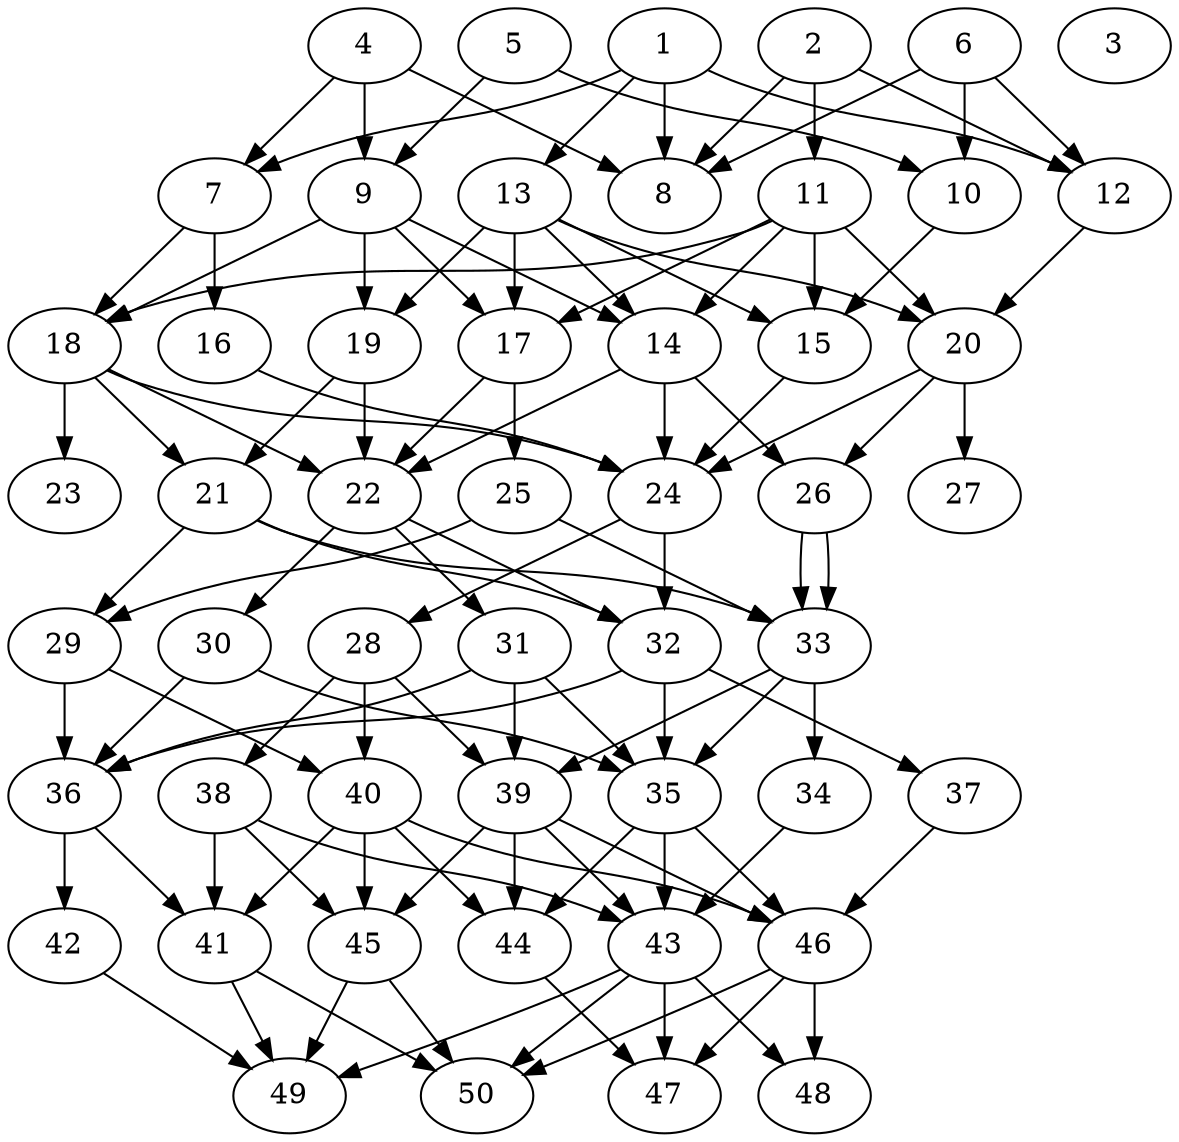 // DAG automatically generated by daggen at Thu Oct  3 14:07:56 2019
// ./daggen --dot -n 50 --ccr 0.4 --fat 0.5 --regular 0.9 --density 0.6 --mindata 5242880 --maxdata 52428800 
digraph G {
  1 [size="93452800", alpha="0.18", expect_size="37381120"] 
  1 -> 7 [size ="37381120"]
  1 -> 8 [size ="37381120"]
  1 -> 12 [size ="37381120"]
  1 -> 13 [size ="37381120"]
  2 [size="15723520", alpha="0.19", expect_size="6289408"] 
  2 -> 8 [size ="6289408"]
  2 -> 11 [size ="6289408"]
  2 -> 12 [size ="6289408"]
  3 [size="76526080", alpha="0.10", expect_size="30610432"] 
  4 [size="106700800", alpha="0.19", expect_size="42680320"] 
  4 -> 7 [size ="42680320"]
  4 -> 8 [size ="42680320"]
  4 -> 9 [size ="42680320"]
  5 [size="33059840", alpha="0.07", expect_size="13223936"] 
  5 -> 9 [size ="13223936"]
  5 -> 10 [size ="13223936"]
  6 [size="80512000", alpha="0.07", expect_size="32204800"] 
  6 -> 8 [size ="32204800"]
  6 -> 10 [size ="32204800"]
  6 -> 12 [size ="32204800"]
  7 [size="109089280", alpha="0.06", expect_size="43635712"] 
  7 -> 16 [size ="43635712"]
  7 -> 18 [size ="43635712"]
  8 [size="42711040", alpha="0.07", expect_size="17084416"] 
  9 [size="18142720", alpha="0.06", expect_size="7257088"] 
  9 -> 14 [size ="7257088"]
  9 -> 17 [size ="7257088"]
  9 -> 18 [size ="7257088"]
  9 -> 19 [size ="7257088"]
  10 [size="60088320", alpha="0.07", expect_size="24035328"] 
  10 -> 15 [size ="24035328"]
  11 [size="34168320", alpha="0.05", expect_size="13667328"] 
  11 -> 14 [size ="13667328"]
  11 -> 15 [size ="13667328"]
  11 -> 17 [size ="13667328"]
  11 -> 18 [size ="13667328"]
  11 -> 20 [size ="13667328"]
  12 [size="20664320", alpha="0.15", expect_size="8265728"] 
  12 -> 20 [size ="8265728"]
  13 [size="17006080", alpha="0.08", expect_size="6802432"] 
  13 -> 14 [size ="6802432"]
  13 -> 15 [size ="6802432"]
  13 -> 17 [size ="6802432"]
  13 -> 19 [size ="6802432"]
  13 -> 20 [size ="6802432"]
  14 [size="73840640", alpha="0.03", expect_size="29536256"] 
  14 -> 22 [size ="29536256"]
  14 -> 24 [size ="29536256"]
  14 -> 26 [size ="29536256"]
  15 [size="65144320", alpha="0.03", expect_size="26057728"] 
  15 -> 24 [size ="26057728"]
  16 [size="107801600", alpha="0.08", expect_size="43120640"] 
  16 -> 24 [size ="43120640"]
  17 [size="28377600", alpha="0.06", expect_size="11351040"] 
  17 -> 22 [size ="11351040"]
  17 -> 25 [size ="11351040"]
  18 [size="61772800", alpha="0.03", expect_size="24709120"] 
  18 -> 21 [size ="24709120"]
  18 -> 22 [size ="24709120"]
  18 -> 23 [size ="24709120"]
  18 -> 24 [size ="24709120"]
  19 [size="101834240", alpha="0.20", expect_size="40733696"] 
  19 -> 21 [size ="40733696"]
  19 -> 22 [size ="40733696"]
  20 [size="20492800", alpha="0.13", expect_size="8197120"] 
  20 -> 24 [size ="8197120"]
  20 -> 26 [size ="8197120"]
  20 -> 27 [size ="8197120"]
  21 [size="63078400", alpha="0.00", expect_size="25231360"] 
  21 -> 29 [size ="25231360"]
  21 -> 32 [size ="25231360"]
  21 -> 33 [size ="25231360"]
  22 [size="92874240", alpha="0.08", expect_size="37149696"] 
  22 -> 30 [size ="37149696"]
  22 -> 31 [size ="37149696"]
  22 -> 32 [size ="37149696"]
  23 [size="62888960", alpha="0.06", expect_size="25155584"] 
  24 [size="107686400", alpha="0.00", expect_size="43074560"] 
  24 -> 28 [size ="43074560"]
  24 -> 32 [size ="43074560"]
  25 [size="122624000", alpha="0.18", expect_size="49049600"] 
  25 -> 29 [size ="49049600"]
  25 -> 33 [size ="49049600"]
  26 [size="22282240", alpha="0.07", expect_size="8912896"] 
  26 -> 33 [size ="8912896"]
  26 -> 33 [size ="8912896"]
  27 [size="71646720", alpha="0.12", expect_size="28658688"] 
  28 [size="104775680", alpha="0.02", expect_size="41910272"] 
  28 -> 38 [size ="41910272"]
  28 -> 39 [size ="41910272"]
  28 -> 40 [size ="41910272"]
  29 [size="124049920", alpha="0.13", expect_size="49619968"] 
  29 -> 36 [size ="49619968"]
  29 -> 40 [size ="49619968"]
  30 [size="122813440", alpha="0.12", expect_size="49125376"] 
  30 -> 35 [size ="49125376"]
  30 -> 36 [size ="49125376"]
  31 [size="82987520", alpha="0.15", expect_size="33195008"] 
  31 -> 35 [size ="33195008"]
  31 -> 36 [size ="33195008"]
  31 -> 39 [size ="33195008"]
  32 [size="84922880", alpha="0.19", expect_size="33969152"] 
  32 -> 35 [size ="33969152"]
  32 -> 36 [size ="33969152"]
  32 -> 37 [size ="33969152"]
  33 [size="13265920", alpha="0.04", expect_size="5306368"] 
  33 -> 34 [size ="5306368"]
  33 -> 35 [size ="5306368"]
  33 -> 39 [size ="5306368"]
  34 [size="49408000", alpha="0.18", expect_size="19763200"] 
  34 -> 43 [size ="19763200"]
  35 [size="51013120", alpha="0.02", expect_size="20405248"] 
  35 -> 43 [size ="20405248"]
  35 -> 44 [size ="20405248"]
  35 -> 46 [size ="20405248"]
  36 [size="38036480", alpha="0.02", expect_size="15214592"] 
  36 -> 41 [size ="15214592"]
  36 -> 42 [size ="15214592"]
  37 [size="77882880", alpha="0.04", expect_size="31153152"] 
  37 -> 46 [size ="31153152"]
  38 [size="30607360", alpha="0.15", expect_size="12242944"] 
  38 -> 41 [size ="12242944"]
  38 -> 43 [size ="12242944"]
  38 -> 45 [size ="12242944"]
  39 [size="43781120", alpha="0.00", expect_size="17512448"] 
  39 -> 43 [size ="17512448"]
  39 -> 44 [size ="17512448"]
  39 -> 45 [size ="17512448"]
  39 -> 46 [size ="17512448"]
  40 [size="122442240", alpha="0.07", expect_size="48976896"] 
  40 -> 41 [size ="48976896"]
  40 -> 44 [size ="48976896"]
  40 -> 45 [size ="48976896"]
  40 -> 46 [size ="48976896"]
  41 [size="77644800", alpha="0.03", expect_size="31057920"] 
  41 -> 49 [size ="31057920"]
  41 -> 50 [size ="31057920"]
  42 [size="48414720", alpha="0.12", expect_size="19365888"] 
  42 -> 49 [size ="19365888"]
  43 [size="42309120", alpha="0.09", expect_size="16923648"] 
  43 -> 47 [size ="16923648"]
  43 -> 48 [size ="16923648"]
  43 -> 49 [size ="16923648"]
  43 -> 50 [size ="16923648"]
  44 [size="63232000", alpha="0.02", expect_size="25292800"] 
  44 -> 47 [size ="25292800"]
  45 [size="53946880", alpha="0.14", expect_size="21578752"] 
  45 -> 49 [size ="21578752"]
  45 -> 50 [size ="21578752"]
  46 [size="66496000", alpha="0.08", expect_size="26598400"] 
  46 -> 47 [size ="26598400"]
  46 -> 48 [size ="26598400"]
  46 -> 50 [size ="26598400"]
  47 [size="77608960", alpha="0.11", expect_size="31043584"] 
  48 [size="102558720", alpha="0.10", expect_size="41023488"] 
  49 [size="72046080", alpha="0.08", expect_size="28818432"] 
  50 [size="74800640", alpha="0.04", expect_size="29920256"] 
}
